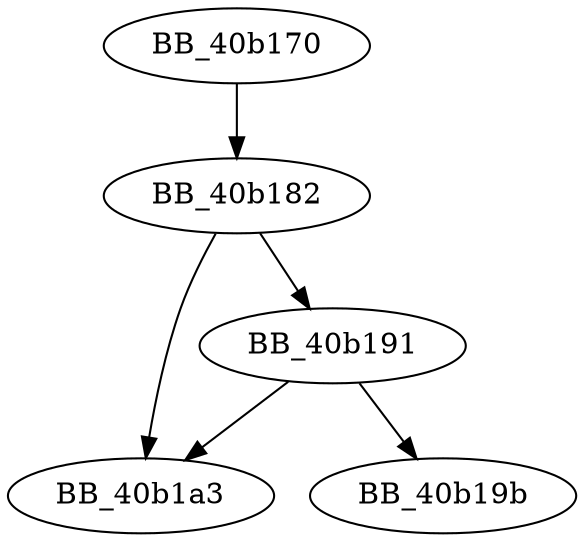 DiGraph sub_40B170{
BB_40b170->BB_40b182
BB_40b182->BB_40b191
BB_40b182->BB_40b1a3
BB_40b191->BB_40b19b
BB_40b191->BB_40b1a3
}

